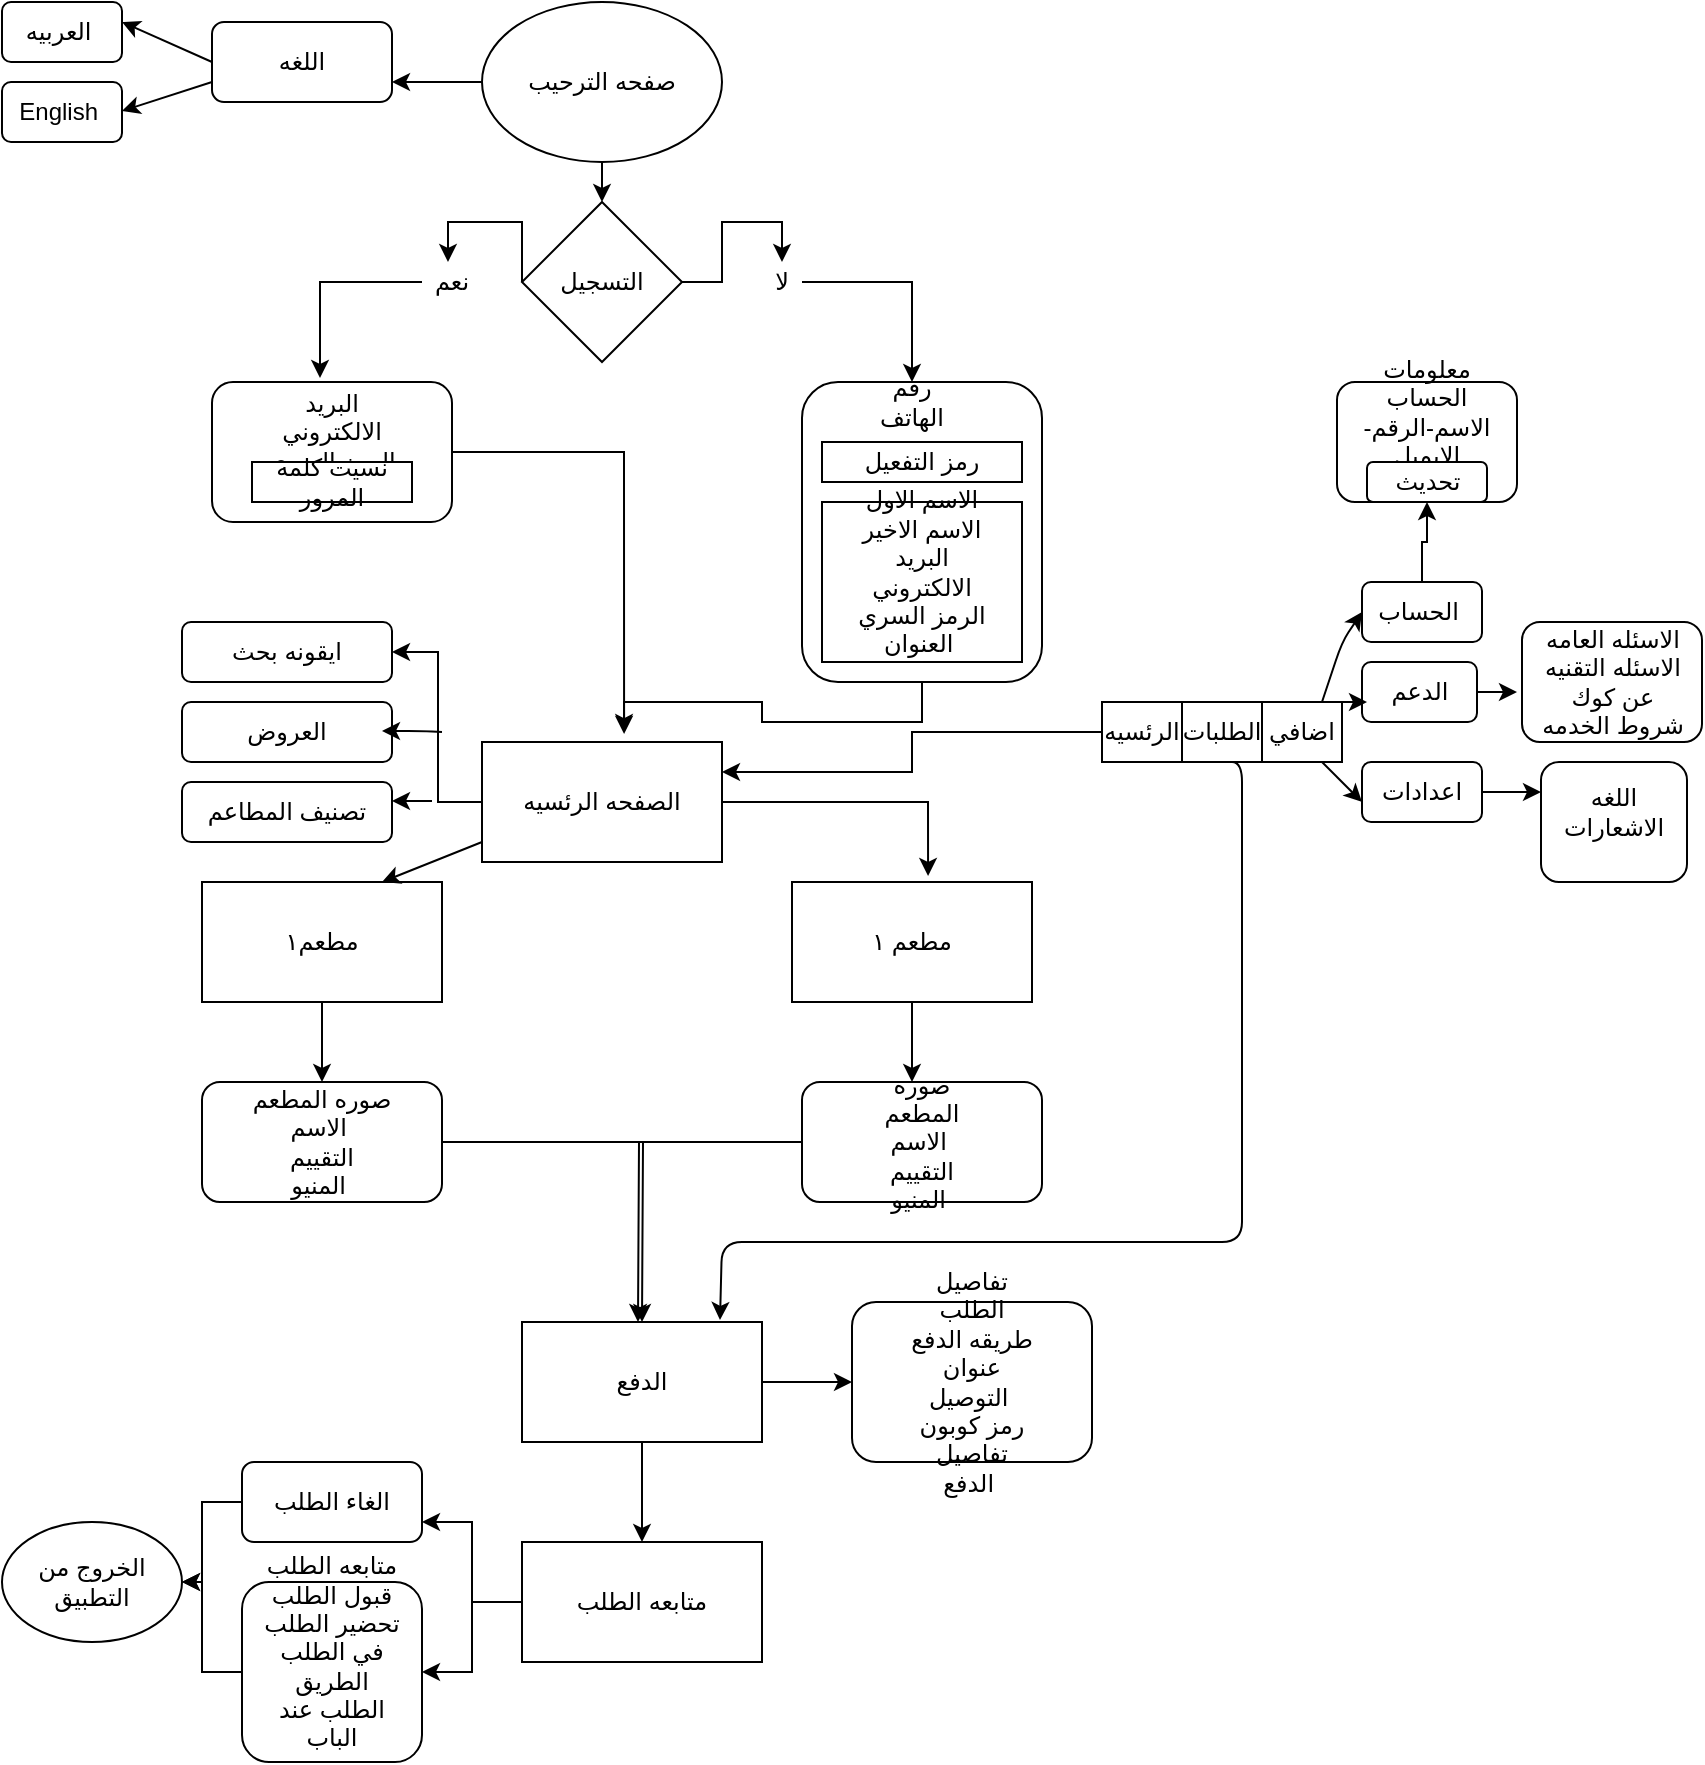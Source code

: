 <mxfile version="13.0.4" type="github">
  <diagram id="cYzsiMG_hBZ33oWnFEe3" name="Page-1">
    <mxGraphModel dx="1186" dy="764" grid="1" gridSize="10" guides="1" tooltips="1" connect="1" arrows="1" fold="1" page="1" pageScale="1" pageWidth="850" pageHeight="1100" math="0" shadow="0">
      <root>
        <mxCell id="0" />
        <mxCell id="1" parent="0" />
        <mxCell id="GLALJ3vJWi_O3MMSTwjA-37" style="edgeStyle=orthogonalEdgeStyle;rounded=0;orthogonalLoop=1;jettySize=auto;html=1;exitX=1;exitY=0.5;exitDx=0;exitDy=0;entryX=0.5;entryY=0;entryDx=0;entryDy=0;" edge="1" parent="1" source="GLALJ3vJWi_O3MMSTwjA-42" target="GLALJ3vJWi_O3MMSTwjA-27">
          <mxGeometry relative="1" as="geometry" />
        </mxCell>
        <mxCell id="GLALJ3vJWi_O3MMSTwjA-39" style="edgeStyle=orthogonalEdgeStyle;rounded=0;orthogonalLoop=1;jettySize=auto;html=1;entryX=0.425;entryY=-0.04;entryDx=0;entryDy=0;entryPerimeter=0;exitX=0;exitY=0.5;exitDx=0;exitDy=0;" edge="1" parent="1" source="GLALJ3vJWi_O3MMSTwjA-33" target="GLALJ3vJWi_O3MMSTwjA-34">
          <mxGeometry relative="1" as="geometry">
            <mxPoint x="180" y="160" as="sourcePoint" />
          </mxGeometry>
        </mxCell>
        <mxCell id="GLALJ3vJWi_O3MMSTwjA-7" value="التسجيل" style="rhombus;whiteSpace=wrap;html=1;" vertex="1" parent="1">
          <mxGeometry x="260" y="120" width="80" height="80" as="geometry" />
        </mxCell>
        <mxCell id="GLALJ3vJWi_O3MMSTwjA-20" style="edgeStyle=orthogonalEdgeStyle;rounded=0;orthogonalLoop=1;jettySize=auto;html=1;exitX=0;exitY=0.5;exitDx=0;exitDy=0;entryX=1;entryY=0.75;entryDx=0;entryDy=0;" edge="1" parent="1" source="GLALJ3vJWi_O3MMSTwjA-8" target="GLALJ3vJWi_O3MMSTwjA-15">
          <mxGeometry relative="1" as="geometry">
            <Array as="points">
              <mxPoint x="200" y="60" />
            </Array>
          </mxGeometry>
        </mxCell>
        <mxCell id="GLALJ3vJWi_O3MMSTwjA-25" style="edgeStyle=orthogonalEdgeStyle;rounded=0;orthogonalLoop=1;jettySize=auto;html=1;exitX=0.5;exitY=1;exitDx=0;exitDy=0;entryX=0.5;entryY=0;entryDx=0;entryDy=0;" edge="1" parent="1" source="GLALJ3vJWi_O3MMSTwjA-8" target="GLALJ3vJWi_O3MMSTwjA-7">
          <mxGeometry relative="1" as="geometry" />
        </mxCell>
        <mxCell id="GLALJ3vJWi_O3MMSTwjA-8" value="صفحه الترحيب" style="ellipse;whiteSpace=wrap;html=1;" vertex="1" parent="1">
          <mxGeometry x="240" y="20" width="120" height="80" as="geometry" />
        </mxCell>
        <mxCell id="GLALJ3vJWi_O3MMSTwjA-59" style="edgeStyle=orthogonalEdgeStyle;rounded=0;orthogonalLoop=1;jettySize=auto;html=1;entryX=1;entryY=0.5;entryDx=0;entryDy=0;" edge="1" parent="1" source="GLALJ3vJWi_O3MMSTwjA-9" target="GLALJ3vJWi_O3MMSTwjA-52">
          <mxGeometry relative="1" as="geometry">
            <Array as="points">
              <mxPoint x="218" y="420" />
              <mxPoint x="218" y="345" />
            </Array>
          </mxGeometry>
        </mxCell>
        <mxCell id="GLALJ3vJWi_O3MMSTwjA-62" style="edgeStyle=orthogonalEdgeStyle;rounded=0;orthogonalLoop=1;jettySize=auto;html=1;entryX=0.567;entryY=-0.05;entryDx=0;entryDy=0;entryPerimeter=0;" edge="1" parent="1" source="GLALJ3vJWi_O3MMSTwjA-9" target="GLALJ3vJWi_O3MMSTwjA-10">
          <mxGeometry relative="1" as="geometry" />
        </mxCell>
        <mxCell id="GLALJ3vJWi_O3MMSTwjA-9" value="الصفحه الرئسيه" style="rounded=0;whiteSpace=wrap;html=1;" vertex="1" parent="1">
          <mxGeometry x="240" y="390" width="120" height="60" as="geometry" />
        </mxCell>
        <mxCell id="GLALJ3vJWi_O3MMSTwjA-67" style="edgeStyle=orthogonalEdgeStyle;rounded=0;orthogonalLoop=1;jettySize=auto;html=1;" edge="1" parent="1" source="GLALJ3vJWi_O3MMSTwjA-10">
          <mxGeometry relative="1" as="geometry">
            <mxPoint x="455" y="560" as="targetPoint" />
          </mxGeometry>
        </mxCell>
        <mxCell id="GLALJ3vJWi_O3MMSTwjA-10" value="مطعم ١" style="rounded=0;whiteSpace=wrap;html=1;" vertex="1" parent="1">
          <mxGeometry x="395" y="460" width="120" height="60" as="geometry" />
        </mxCell>
        <mxCell id="GLALJ3vJWi_O3MMSTwjA-71" style="edgeStyle=orthogonalEdgeStyle;rounded=0;orthogonalLoop=1;jettySize=auto;html=1;entryX=0.5;entryY=0;entryDx=0;entryDy=0;" edge="1" parent="1" source="GLALJ3vJWi_O3MMSTwjA-11">
          <mxGeometry relative="1" as="geometry">
            <mxPoint x="320" y="790" as="targetPoint" />
          </mxGeometry>
        </mxCell>
        <mxCell id="GLALJ3vJWi_O3MMSTwjA-111" style="edgeStyle=orthogonalEdgeStyle;rounded=0;orthogonalLoop=1;jettySize=auto;html=1;entryX=0;entryY=0.5;entryDx=0;entryDy=0;" edge="1" parent="1" source="GLALJ3vJWi_O3MMSTwjA-11" target="GLALJ3vJWi_O3MMSTwjA-98">
          <mxGeometry relative="1" as="geometry" />
        </mxCell>
        <mxCell id="GLALJ3vJWi_O3MMSTwjA-11" value="الدفع" style="rounded=0;whiteSpace=wrap;html=1;" vertex="1" parent="1">
          <mxGeometry x="260" y="680" width="120" height="60" as="geometry" />
        </mxCell>
        <mxCell id="GLALJ3vJWi_O3MMSTwjA-47" style="edgeStyle=orthogonalEdgeStyle;rounded=0;orthogonalLoop=1;jettySize=auto;html=1;exitX=0.5;exitY=1;exitDx=0;exitDy=0;entryX=0.592;entryY=-0.083;entryDx=0;entryDy=0;entryPerimeter=0;" edge="1" parent="1" source="GLALJ3vJWi_O3MMSTwjA-12" target="GLALJ3vJWi_O3MMSTwjA-9">
          <mxGeometry relative="1" as="geometry" />
        </mxCell>
        <mxCell id="GLALJ3vJWi_O3MMSTwjA-12" value="" style="rounded=1;whiteSpace=wrap;html=1;" vertex="1" parent="1">
          <mxGeometry x="400" y="210" width="120" height="150" as="geometry" />
        </mxCell>
        <mxCell id="GLALJ3vJWi_O3MMSTwjA-48" style="edgeStyle=orthogonalEdgeStyle;rounded=0;orthogonalLoop=1;jettySize=auto;html=1;entryX=0.592;entryY=-0.067;entryDx=0;entryDy=0;entryPerimeter=0;" edge="1" parent="1" source="GLALJ3vJWi_O3MMSTwjA-13" target="GLALJ3vJWi_O3MMSTwjA-9">
          <mxGeometry relative="1" as="geometry" />
        </mxCell>
        <mxCell id="GLALJ3vJWi_O3MMSTwjA-13" value="" style="rounded=1;whiteSpace=wrap;html=1;" vertex="1" parent="1">
          <mxGeometry x="105" y="210" width="120" height="70" as="geometry" />
        </mxCell>
        <mxCell id="GLALJ3vJWi_O3MMSTwjA-15" value="اللغه" style="rounded=1;whiteSpace=wrap;html=1;" vertex="1" parent="1">
          <mxGeometry x="105" y="30" width="90" height="40" as="geometry" />
        </mxCell>
        <mxCell id="GLALJ3vJWi_O3MMSTwjA-18" value="العربيه&amp;nbsp;" style="rounded=1;whiteSpace=wrap;html=1;" vertex="1" parent="1">
          <mxGeometry y="20" width="60" height="30" as="geometry" />
        </mxCell>
        <mxCell id="GLALJ3vJWi_O3MMSTwjA-19" value="English&amp;nbsp;" style="rounded=1;whiteSpace=wrap;html=1;" vertex="1" parent="1">
          <mxGeometry y="60" width="60" height="30" as="geometry" />
        </mxCell>
        <mxCell id="GLALJ3vJWi_O3MMSTwjA-22" value="" style="endArrow=classic;html=1;exitX=0;exitY=0.75;exitDx=0;exitDy=0;" edge="1" parent="1" source="GLALJ3vJWi_O3MMSTwjA-15">
          <mxGeometry width="50" height="50" relative="1" as="geometry">
            <mxPoint x="80" y="74.5" as="sourcePoint" />
            <mxPoint x="60" y="74.5" as="targetPoint" />
            <Array as="points">
              <mxPoint x="60" y="74.5" />
            </Array>
          </mxGeometry>
        </mxCell>
        <mxCell id="GLALJ3vJWi_O3MMSTwjA-23" value="" style="endArrow=classic;html=1;exitX=0;exitY=0.5;exitDx=0;exitDy=0;" edge="1" parent="1" source="GLALJ3vJWi_O3MMSTwjA-15">
          <mxGeometry width="50" height="50" relative="1" as="geometry">
            <mxPoint x="100" y="40" as="sourcePoint" />
            <mxPoint x="60" y="30" as="targetPoint" />
            <Array as="points" />
          </mxGeometry>
        </mxCell>
        <mxCell id="GLALJ3vJWi_O3MMSTwjA-26" value="رمز التفعيل" style="rounded=0;whiteSpace=wrap;html=1;" vertex="1" parent="1">
          <mxGeometry x="410" y="240" width="100" height="20" as="geometry" />
        </mxCell>
        <mxCell id="GLALJ3vJWi_O3MMSTwjA-27" value="رقم الهاتف" style="text;html=1;strokeColor=none;fillColor=none;align=center;verticalAlign=middle;whiteSpace=wrap;rounded=0;" vertex="1" parent="1">
          <mxGeometry x="430" y="210" width="50" height="20" as="geometry" />
        </mxCell>
        <mxCell id="GLALJ3vJWi_O3MMSTwjA-29" value="" style="rounded=0;whiteSpace=wrap;html=1;" vertex="1" parent="1">
          <mxGeometry x="410" y="270" width="100" height="80" as="geometry" />
        </mxCell>
        <mxCell id="GLALJ3vJWi_O3MMSTwjA-31" value="الاسم الاول&lt;br&gt;الاسم الاخير&lt;br&gt;البريد الالكتروني&lt;br&gt;الرمز السري&lt;br&gt;العنوان&amp;nbsp;" style="text;html=1;strokeColor=none;fillColor=none;align=center;verticalAlign=middle;whiteSpace=wrap;rounded=0;" vertex="1" parent="1">
          <mxGeometry x="420" y="260" width="80" height="90" as="geometry" />
        </mxCell>
        <mxCell id="GLALJ3vJWi_O3MMSTwjA-34" value="البريد الالكتروني&lt;br&gt;الرمز السري" style="text;html=1;strokeColor=none;fillColor=none;align=center;verticalAlign=middle;whiteSpace=wrap;rounded=0;" vertex="1" parent="1">
          <mxGeometry x="125" y="210" width="80" height="50" as="geometry" />
        </mxCell>
        <mxCell id="GLALJ3vJWi_O3MMSTwjA-35" value="نسيت كلمه المرور" style="rounded=0;whiteSpace=wrap;html=1;" vertex="1" parent="1">
          <mxGeometry x="125" y="250" width="80" height="20" as="geometry" />
        </mxCell>
        <mxCell id="GLALJ3vJWi_O3MMSTwjA-33" value="نعم" style="text;html=1;strokeColor=none;fillColor=none;align=center;verticalAlign=middle;whiteSpace=wrap;rounded=0;" vertex="1" parent="1">
          <mxGeometry x="210" y="150" width="30" height="20" as="geometry" />
        </mxCell>
        <mxCell id="GLALJ3vJWi_O3MMSTwjA-45" style="edgeStyle=orthogonalEdgeStyle;rounded=0;orthogonalLoop=1;jettySize=auto;html=1;exitX=0;exitY=0.5;exitDx=0;exitDy=0;" edge="1" parent="1" source="GLALJ3vJWi_O3MMSTwjA-7">
          <mxGeometry relative="1" as="geometry">
            <mxPoint x="260" y="160" as="sourcePoint" />
            <mxPoint x="223" y="150" as="targetPoint" />
            <Array as="points">
              <mxPoint x="260" y="130" />
              <mxPoint x="223" y="130" />
            </Array>
          </mxGeometry>
        </mxCell>
        <mxCell id="GLALJ3vJWi_O3MMSTwjA-42" value="لا" style="text;html=1;strokeColor=none;fillColor=none;align=center;verticalAlign=middle;whiteSpace=wrap;rounded=0;" vertex="1" parent="1">
          <mxGeometry x="380" y="150" width="20" height="20" as="geometry" />
        </mxCell>
        <mxCell id="GLALJ3vJWi_O3MMSTwjA-46" style="edgeStyle=orthogonalEdgeStyle;rounded=0;orthogonalLoop=1;jettySize=auto;html=1;exitX=1;exitY=0.5;exitDx=0;exitDy=0;entryX=0.5;entryY=0;entryDx=0;entryDy=0;" edge="1" parent="1" source="GLALJ3vJWi_O3MMSTwjA-7" target="GLALJ3vJWi_O3MMSTwjA-42">
          <mxGeometry relative="1" as="geometry">
            <mxPoint x="340" y="160" as="sourcePoint" />
            <mxPoint x="455" y="210" as="targetPoint" />
            <Array as="points">
              <mxPoint x="360" y="160" />
              <mxPoint x="360" y="130" />
              <mxPoint x="390" y="130" />
            </Array>
          </mxGeometry>
        </mxCell>
        <mxCell id="GLALJ3vJWi_O3MMSTwjA-68" style="edgeStyle=orthogonalEdgeStyle;rounded=0;orthogonalLoop=1;jettySize=auto;html=1;" edge="1" parent="1" source="GLALJ3vJWi_O3MMSTwjA-51">
          <mxGeometry relative="1" as="geometry">
            <mxPoint x="160" y="560" as="targetPoint" />
          </mxGeometry>
        </mxCell>
        <mxCell id="GLALJ3vJWi_O3MMSTwjA-51" value="مطعم١" style="rounded=0;whiteSpace=wrap;html=1;" vertex="1" parent="1">
          <mxGeometry x="100" y="460" width="120" height="60" as="geometry" />
        </mxCell>
        <mxCell id="GLALJ3vJWi_O3MMSTwjA-52" value="ايقونه بحث" style="rounded=1;whiteSpace=wrap;html=1;" vertex="1" parent="1">
          <mxGeometry x="90" y="330" width="105" height="30" as="geometry" />
        </mxCell>
        <mxCell id="GLALJ3vJWi_O3MMSTwjA-53" value="العروض" style="rounded=1;whiteSpace=wrap;html=1;" vertex="1" parent="1">
          <mxGeometry x="90" y="370" width="105" height="30" as="geometry" />
        </mxCell>
        <mxCell id="GLALJ3vJWi_O3MMSTwjA-54" value="تصنيف المطاعم" style="rounded=1;whiteSpace=wrap;html=1;" vertex="1" parent="1">
          <mxGeometry x="90" y="410" width="105" height="30" as="geometry" />
        </mxCell>
        <mxCell id="GLALJ3vJWi_O3MMSTwjA-70" style="edgeStyle=orthogonalEdgeStyle;rounded=0;orthogonalLoop=1;jettySize=auto;html=1;" edge="1" parent="1" source="GLALJ3vJWi_O3MMSTwjA-55">
          <mxGeometry relative="1" as="geometry">
            <mxPoint x="320" y="680" as="targetPoint" />
          </mxGeometry>
        </mxCell>
        <mxCell id="GLALJ3vJWi_O3MMSTwjA-55" value="&lt;span&gt;صوره المطعم&lt;/span&gt;&lt;br&gt;&lt;span&gt;الاسم&amp;nbsp;&lt;/span&gt;&lt;br&gt;&lt;span&gt;التقييم&lt;/span&gt;&lt;br&gt;&lt;span&gt;المنيو&amp;nbsp;&lt;/span&gt;" style="rounded=1;whiteSpace=wrap;html=1;" vertex="1" parent="1">
          <mxGeometry x="100" y="560" width="120" height="60" as="geometry" />
        </mxCell>
        <mxCell id="GLALJ3vJWi_O3MMSTwjA-69" style="edgeStyle=orthogonalEdgeStyle;rounded=0;orthogonalLoop=1;jettySize=auto;html=1;" edge="1" parent="1" source="GLALJ3vJWi_O3MMSTwjA-56">
          <mxGeometry relative="1" as="geometry">
            <mxPoint x="318" y="680" as="targetPoint" />
          </mxGeometry>
        </mxCell>
        <mxCell id="GLALJ3vJWi_O3MMSTwjA-56" value="" style="rounded=1;whiteSpace=wrap;html=1;" vertex="1" parent="1">
          <mxGeometry x="400" y="560" width="120" height="60" as="geometry" />
        </mxCell>
        <mxCell id="GLALJ3vJWi_O3MMSTwjA-60" value="" style="endArrow=classic;html=1;" edge="1" parent="1">
          <mxGeometry width="50" height="50" relative="1" as="geometry">
            <mxPoint x="220" y="385" as="sourcePoint" />
            <mxPoint x="190" y="384.5" as="targetPoint" />
            <Array as="points">
              <mxPoint x="210" y="384.5" />
            </Array>
          </mxGeometry>
        </mxCell>
        <mxCell id="GLALJ3vJWi_O3MMSTwjA-61" value="" style="endArrow=classic;html=1;" edge="1" parent="1">
          <mxGeometry width="50" height="50" relative="1" as="geometry">
            <mxPoint x="215" y="419.5" as="sourcePoint" />
            <mxPoint x="195" y="419.5" as="targetPoint" />
          </mxGeometry>
        </mxCell>
        <mxCell id="GLALJ3vJWi_O3MMSTwjA-63" value="" style="endArrow=classic;html=1;entryX=0.75;entryY=0;entryDx=0;entryDy=0;" edge="1" parent="1" target="GLALJ3vJWi_O3MMSTwjA-51">
          <mxGeometry width="50" height="50" relative="1" as="geometry">
            <mxPoint x="240" y="440" as="sourcePoint" />
            <mxPoint x="190" y="440" as="targetPoint" />
          </mxGeometry>
        </mxCell>
        <mxCell id="GLALJ3vJWi_O3MMSTwjA-72" value="اضافي" style="rounded=0;whiteSpace=wrap;html=1;" vertex="1" parent="1">
          <mxGeometry x="630" y="370" width="40" height="30" as="geometry" />
        </mxCell>
        <mxCell id="GLALJ3vJWi_O3MMSTwjA-73" value="الطلبات" style="rounded=0;whiteSpace=wrap;html=1;" vertex="1" parent="1">
          <mxGeometry x="590" y="370" width="40" height="30" as="geometry" />
        </mxCell>
        <mxCell id="GLALJ3vJWi_O3MMSTwjA-120" style="edgeStyle=orthogonalEdgeStyle;rounded=0;orthogonalLoop=1;jettySize=auto;html=1;entryX=1;entryY=0.25;entryDx=0;entryDy=0;" edge="1" parent="1" source="GLALJ3vJWi_O3MMSTwjA-74" target="GLALJ3vJWi_O3MMSTwjA-9">
          <mxGeometry relative="1" as="geometry" />
        </mxCell>
        <mxCell id="GLALJ3vJWi_O3MMSTwjA-74" value="الرئسيه" style="rounded=0;whiteSpace=wrap;html=1;" vertex="1" parent="1">
          <mxGeometry x="550" y="370" width="40" height="30" as="geometry" />
        </mxCell>
        <mxCell id="GLALJ3vJWi_O3MMSTwjA-89" style="edgeStyle=orthogonalEdgeStyle;rounded=0;orthogonalLoop=1;jettySize=auto;html=1;entryX=0.5;entryY=1;entryDx=0;entryDy=0;" edge="1" parent="1" source="GLALJ3vJWi_O3MMSTwjA-78" target="GLALJ3vJWi_O3MMSTwjA-88">
          <mxGeometry relative="1" as="geometry" />
        </mxCell>
        <mxCell id="GLALJ3vJWi_O3MMSTwjA-78" value="الحساب&amp;nbsp;" style="rounded=1;whiteSpace=wrap;html=1;" vertex="1" parent="1">
          <mxGeometry x="680" y="310" width="60" height="30" as="geometry" />
        </mxCell>
        <mxCell id="GLALJ3vJWi_O3MMSTwjA-93" value="" style="edgeStyle=orthogonalEdgeStyle;rounded=0;orthogonalLoop=1;jettySize=auto;html=1;" edge="1" parent="1" source="GLALJ3vJWi_O3MMSTwjA-81">
          <mxGeometry relative="1" as="geometry">
            <mxPoint x="758" y="365" as="targetPoint" />
          </mxGeometry>
        </mxCell>
        <mxCell id="GLALJ3vJWi_O3MMSTwjA-81" value="الدعم" style="rounded=1;whiteSpace=wrap;html=1;" vertex="1" parent="1">
          <mxGeometry x="680" y="350" width="57.5" height="30" as="geometry" />
        </mxCell>
        <mxCell id="GLALJ3vJWi_O3MMSTwjA-96" style="edgeStyle=orthogonalEdgeStyle;rounded=0;orthogonalLoop=1;jettySize=auto;html=1;entryX=0;entryY=0.25;entryDx=0;entryDy=0;" edge="1" parent="1" source="GLALJ3vJWi_O3MMSTwjA-82" target="GLALJ3vJWi_O3MMSTwjA-94">
          <mxGeometry relative="1" as="geometry" />
        </mxCell>
        <mxCell id="GLALJ3vJWi_O3MMSTwjA-82" value="اعدادات" style="rounded=1;whiteSpace=wrap;html=1;" vertex="1" parent="1">
          <mxGeometry x="680" y="400" width="60" height="30" as="geometry" />
        </mxCell>
        <mxCell id="GLALJ3vJWi_O3MMSTwjA-84" value="" style="rounded=1;whiteSpace=wrap;html=1;" vertex="1" parent="1">
          <mxGeometry x="667.5" y="210" width="90" height="60" as="geometry" />
        </mxCell>
        <mxCell id="GLALJ3vJWi_O3MMSTwjA-85" value="معلومات الحساب&lt;br&gt;الاسم-الرقم-الايميل" style="text;html=1;strokeColor=none;fillColor=none;align=center;verticalAlign=middle;whiteSpace=wrap;rounded=0;" vertex="1" parent="1">
          <mxGeometry x="670" y="200" width="85" height="50" as="geometry" />
        </mxCell>
        <mxCell id="GLALJ3vJWi_O3MMSTwjA-88" value="تحديث" style="rounded=1;whiteSpace=wrap;html=1;" vertex="1" parent="1">
          <mxGeometry x="682.5" y="250" width="60" height="20" as="geometry" />
        </mxCell>
        <mxCell id="GLALJ3vJWi_O3MMSTwjA-90" value="" style="rounded=1;whiteSpace=wrap;html=1;" vertex="1" parent="1">
          <mxGeometry x="760" y="330" width="90" height="60" as="geometry" />
        </mxCell>
        <mxCell id="GLALJ3vJWi_O3MMSTwjA-91" value="الاسئله العامه&lt;br&gt;الاسئله التقنيه&lt;br&gt;عن كوك&lt;br&gt;شروط الخدمه" style="text;html=1;strokeColor=none;fillColor=none;align=center;verticalAlign=middle;whiteSpace=wrap;rounded=0;" vertex="1" parent="1">
          <mxGeometry x="767.5" y="350" width="75" height="20" as="geometry" />
        </mxCell>
        <mxCell id="GLALJ3vJWi_O3MMSTwjA-94" value="" style="rounded=1;whiteSpace=wrap;html=1;" vertex="1" parent="1">
          <mxGeometry x="769.5" y="400" width="73" height="60" as="geometry" />
        </mxCell>
        <mxCell id="GLALJ3vJWi_O3MMSTwjA-95" value="اللغه&lt;br&gt;الاشعارات" style="text;html=1;strokeColor=none;fillColor=none;align=center;verticalAlign=middle;whiteSpace=wrap;rounded=0;" vertex="1" parent="1">
          <mxGeometry x="786" y="415" width="40" height="20" as="geometry" />
        </mxCell>
        <mxCell id="GLALJ3vJWi_O3MMSTwjA-97" value="صوره المطعم&lt;br&gt;الاسم&amp;nbsp;&lt;br&gt;التقييم&lt;br&gt;المنيو&amp;nbsp;" style="text;html=1;strokeColor=none;fillColor=none;align=center;verticalAlign=middle;whiteSpace=wrap;rounded=0;" vertex="1" parent="1">
          <mxGeometry x="430" y="580" width="60" height="20" as="geometry" />
        </mxCell>
        <mxCell id="GLALJ3vJWi_O3MMSTwjA-98" value="" style="rounded=1;whiteSpace=wrap;html=1;" vertex="1" parent="1">
          <mxGeometry x="425" y="670" width="120" height="80" as="geometry" />
        </mxCell>
        <mxCell id="GLALJ3vJWi_O3MMSTwjA-99" value="تفاصيل الطلب&lt;br&gt;طريقه الدفع&lt;br&gt;عنوان التوصيل&amp;nbsp;&lt;br&gt;رمز كوبون&lt;br&gt;تفاصيل الدفع&amp;nbsp;" style="text;html=1;strokeColor=none;fillColor=none;align=center;verticalAlign=middle;whiteSpace=wrap;rounded=0;" vertex="1" parent="1">
          <mxGeometry x="450" y="700" width="70" height="20" as="geometry" />
        </mxCell>
        <mxCell id="GLALJ3vJWi_O3MMSTwjA-106" style="edgeStyle=orthogonalEdgeStyle;rounded=0;orthogonalLoop=1;jettySize=auto;html=1;entryX=1;entryY=0.75;entryDx=0;entryDy=0;" edge="1" parent="1" source="GLALJ3vJWi_O3MMSTwjA-101" target="GLALJ3vJWi_O3MMSTwjA-102">
          <mxGeometry relative="1" as="geometry" />
        </mxCell>
        <mxCell id="GLALJ3vJWi_O3MMSTwjA-107" style="edgeStyle=orthogonalEdgeStyle;rounded=0;orthogonalLoop=1;jettySize=auto;html=1;entryX=1;entryY=0.5;entryDx=0;entryDy=0;" edge="1" parent="1" source="GLALJ3vJWi_O3MMSTwjA-101" target="GLALJ3vJWi_O3MMSTwjA-103">
          <mxGeometry relative="1" as="geometry" />
        </mxCell>
        <mxCell id="GLALJ3vJWi_O3MMSTwjA-101" value="متابعه الطلب" style="rounded=0;whiteSpace=wrap;html=1;" vertex="1" parent="1">
          <mxGeometry x="260" y="790" width="120" height="60" as="geometry" />
        </mxCell>
        <mxCell id="GLALJ3vJWi_O3MMSTwjA-109" style="edgeStyle=orthogonalEdgeStyle;rounded=0;orthogonalLoop=1;jettySize=auto;html=1;" edge="1" parent="1" source="GLALJ3vJWi_O3MMSTwjA-102" target="GLALJ3vJWi_O3MMSTwjA-108">
          <mxGeometry relative="1" as="geometry" />
        </mxCell>
        <mxCell id="GLALJ3vJWi_O3MMSTwjA-102" value="الغاء الطلب" style="rounded=1;whiteSpace=wrap;html=1;" vertex="1" parent="1">
          <mxGeometry x="120" y="750" width="90" height="40" as="geometry" />
        </mxCell>
        <mxCell id="GLALJ3vJWi_O3MMSTwjA-110" style="edgeStyle=orthogonalEdgeStyle;rounded=0;orthogonalLoop=1;jettySize=auto;html=1;entryX=1;entryY=0.5;entryDx=0;entryDy=0;" edge="1" parent="1" source="GLALJ3vJWi_O3MMSTwjA-103" target="GLALJ3vJWi_O3MMSTwjA-108">
          <mxGeometry relative="1" as="geometry" />
        </mxCell>
        <mxCell id="GLALJ3vJWi_O3MMSTwjA-103" value="" style="rounded=1;whiteSpace=wrap;html=1;" vertex="1" parent="1">
          <mxGeometry x="120" y="810" width="90" height="90" as="geometry" />
        </mxCell>
        <mxCell id="GLALJ3vJWi_O3MMSTwjA-104" value="متابعه الطلب&lt;br&gt;قبول الطلب&lt;br&gt;تحضير الطلب&lt;br&gt;في الطلب الطريق&lt;br&gt;الطلب عند الباب" style="text;html=1;strokeColor=none;fillColor=none;align=center;verticalAlign=middle;whiteSpace=wrap;rounded=0;" vertex="1" parent="1">
          <mxGeometry x="125" y="830" width="80" height="30" as="geometry" />
        </mxCell>
        <mxCell id="GLALJ3vJWi_O3MMSTwjA-108" value="الخروج من التطبيق" style="ellipse;whiteSpace=wrap;html=1;" vertex="1" parent="1">
          <mxGeometry y="780" width="90" height="60" as="geometry" />
        </mxCell>
        <mxCell id="GLALJ3vJWi_O3MMSTwjA-113" value="" style="endArrow=classic;html=1;" edge="1" parent="1">
          <mxGeometry width="50" height="50" relative="1" as="geometry">
            <mxPoint x="662.5" y="370" as="sourcePoint" />
            <mxPoint x="682.5" y="370" as="targetPoint" />
          </mxGeometry>
        </mxCell>
        <mxCell id="GLALJ3vJWi_O3MMSTwjA-115" value="" style="endArrow=classic;html=1;" edge="1" parent="1">
          <mxGeometry width="50" height="50" relative="1" as="geometry">
            <mxPoint x="660" y="400" as="sourcePoint" />
            <mxPoint x="680" y="420" as="targetPoint" />
          </mxGeometry>
        </mxCell>
        <mxCell id="GLALJ3vJWi_O3MMSTwjA-116" value="" style="endArrow=classic;html=1;entryX=0;entryY=0.5;entryDx=0;entryDy=0;" edge="1" parent="1" target="GLALJ3vJWi_O3MMSTwjA-78">
          <mxGeometry width="50" height="50" relative="1" as="geometry">
            <mxPoint x="660" y="370" as="sourcePoint" />
            <mxPoint x="680" y="330" as="targetPoint" />
            <Array as="points">
              <mxPoint x="670" y="340" />
            </Array>
          </mxGeometry>
        </mxCell>
        <mxCell id="GLALJ3vJWi_O3MMSTwjA-117" value="" style="endArrow=classic;html=1;exitX=0.5;exitY=1;exitDx=0;exitDy=0;entryX=0.825;entryY=-0.017;entryDx=0;entryDy=0;entryPerimeter=0;" edge="1" parent="1" source="GLALJ3vJWi_O3MMSTwjA-73" target="GLALJ3vJWi_O3MMSTwjA-11">
          <mxGeometry width="50" height="50" relative="1" as="geometry">
            <mxPoint x="590" y="560" as="sourcePoint" />
            <mxPoint x="640" y="510" as="targetPoint" />
            <Array as="points">
              <mxPoint x="620" y="400" />
              <mxPoint x="620" y="610" />
              <mxPoint x="620" y="640" />
              <mxPoint x="360" y="640" />
            </Array>
          </mxGeometry>
        </mxCell>
      </root>
    </mxGraphModel>
  </diagram>
</mxfile>
